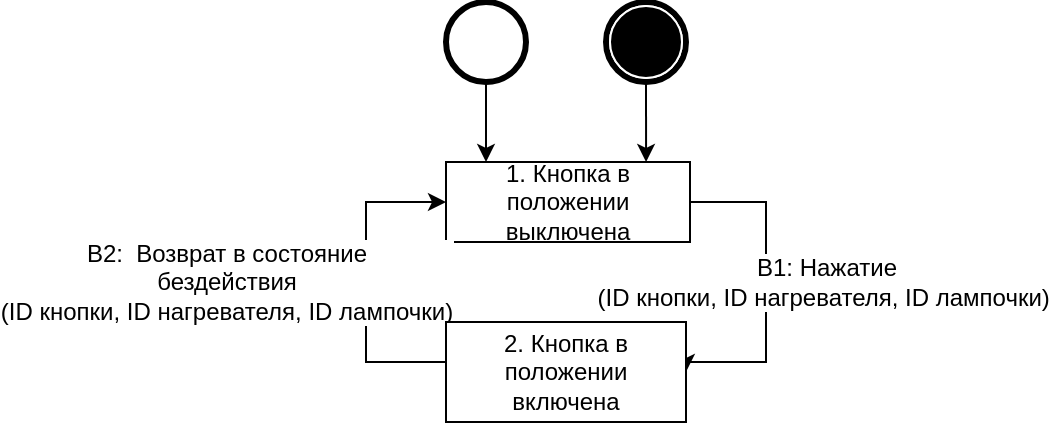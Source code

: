 <mxfile version="10.7.4" type="google"><diagram id="9vubM0ObtLUqL2LZZ1GI" name="Page-1"><mxGraphModel dx="1211" dy="935" grid="1" gridSize="10" guides="1" tooltips="1" connect="1" arrows="1" fold="1" page="1" pageScale="1" pageWidth="827" pageHeight="1169" math="0" shadow="0"><root><mxCell id="0"/><mxCell id="1" parent="0"/><mxCell id="1abMGRVoTAIZnDGWLb9M-9" style="edgeStyle=orthogonalEdgeStyle;rounded=0;orthogonalLoop=1;jettySize=auto;html=1;exitX=1;exitY=0.5;exitDx=0;exitDy=0;entryX=1;entryY=0.5;entryDx=0;entryDy=0;" parent="1" source="1abMGRVoTAIZnDGWLb9M-1" target="1abMGRVoTAIZnDGWLb9M-8" edge="1"><mxGeometry relative="1" as="geometry"><Array as="points"><mxPoint x="520" y="140"/><mxPoint x="520" y="220"/></Array></mxGeometry></mxCell><mxCell id="1abMGRVoTAIZnDGWLb9M-10" value="B1: Нажатие &lt;br&gt;(ID кнопки, ID нагревателя, ID лампочки)&amp;nbsp;&lt;br&gt;" style="text;html=1;resizable=0;points=[];align=center;verticalAlign=middle;labelBackgroundColor=#ffffff;" parent="1abMGRVoTAIZnDGWLb9M-9" vertex="1" connectable="0"><mxGeometry x="0.038" y="-1" relative="1" as="geometry"><mxPoint x="31" y="-7" as="offset"/></mxGeometry></mxCell><mxCell id="1abMGRVoTAIZnDGWLb9M-1" value="1. Кнопка в положении выключена&lt;br&gt;" style="rounded=0;whiteSpace=wrap;html=1;" parent="1" vertex="1"><mxGeometry x="360" y="120" width="122" height="40" as="geometry"/></mxCell><mxCell id="1abMGRVoTAIZnDGWLb9M-7" style="edgeStyle=orthogonalEdgeStyle;rounded=0;orthogonalLoop=1;jettySize=auto;html=1;exitX=0.5;exitY=1;exitDx=0;exitDy=0;entryX=0.82;entryY=0;entryDx=0;entryDy=0;entryPerimeter=0;" parent="1" source="1abMGRVoTAIZnDGWLb9M-2" target="1abMGRVoTAIZnDGWLb9M-1" edge="1"><mxGeometry relative="1" as="geometry"/></mxCell><mxCell id="1abMGRVoTAIZnDGWLb9M-2" value="" style="shape=mxgraph.bpmn.shape;html=1;verticalLabelPosition=bottom;labelBackgroundColor=#ffffff;verticalAlign=top;align=center;perimeter=ellipsePerimeter;outlineConnect=0;outline=end;symbol=terminate;" parent="1" vertex="1"><mxGeometry x="440" y="40" width="40" height="40" as="geometry"/></mxCell><mxCell id="1abMGRVoTAIZnDGWLb9M-5" style="edgeStyle=orthogonalEdgeStyle;rounded=0;orthogonalLoop=1;jettySize=auto;html=1;exitX=0.5;exitY=1;exitDx=0;exitDy=0;entryX=0.164;entryY=0;entryDx=0;entryDy=0;entryPerimeter=0;" parent="1" source="1abMGRVoTAIZnDGWLb9M-3" target="1abMGRVoTAIZnDGWLb9M-1" edge="1"><mxGeometry relative="1" as="geometry"/></mxCell><mxCell id="1abMGRVoTAIZnDGWLb9M-3" value="" style="shape=mxgraph.bpmn.shape;html=1;verticalLabelPosition=bottom;labelBackgroundColor=#ffffff;verticalAlign=top;align=center;perimeter=ellipsePerimeter;outlineConnect=0;outline=end;symbol=general;" parent="1" vertex="1"><mxGeometry x="360" y="40" width="40" height="40" as="geometry"/></mxCell><mxCell id="1abMGRVoTAIZnDGWLb9M-11" style="edgeStyle=orthogonalEdgeStyle;rounded=0;orthogonalLoop=1;jettySize=auto;html=1;exitX=0;exitY=0.5;exitDx=0;exitDy=0;entryX=0;entryY=0.5;entryDx=0;entryDy=0;" parent="1" source="1abMGRVoTAIZnDGWLb9M-8" target="1abMGRVoTAIZnDGWLb9M-1" edge="1"><mxGeometry relative="1" as="geometry"><Array as="points"><mxPoint x="320" y="220"/><mxPoint x="320" y="140"/></Array></mxGeometry></mxCell><mxCell id="1abMGRVoTAIZnDGWLb9M-12" value="B2:&amp;nbsp; Возврат в состояние&lt;br&gt;бездействия&lt;br&gt;(ID кнопки, ID нагревателя, ID лампочки)&lt;br&gt;" style="text;html=1;resizable=0;points=[];align=center;verticalAlign=middle;labelBackgroundColor=#ffffff;" parent="1abMGRVoTAIZnDGWLb9M-11" vertex="1" connectable="0"><mxGeometry x="0.008" y="-1" relative="1" as="geometry"><mxPoint x="-71" y="-2" as="offset"/></mxGeometry></mxCell><mxCell id="1abMGRVoTAIZnDGWLb9M-8" value="2. Кнопка в положении включена&lt;br&gt;" style="rounded=0;whiteSpace=wrap;html=1;" parent="1" vertex="1"><mxGeometry x="360" y="200" width="120" height="50" as="geometry"/></mxCell></root></mxGraphModel></diagram></mxfile>